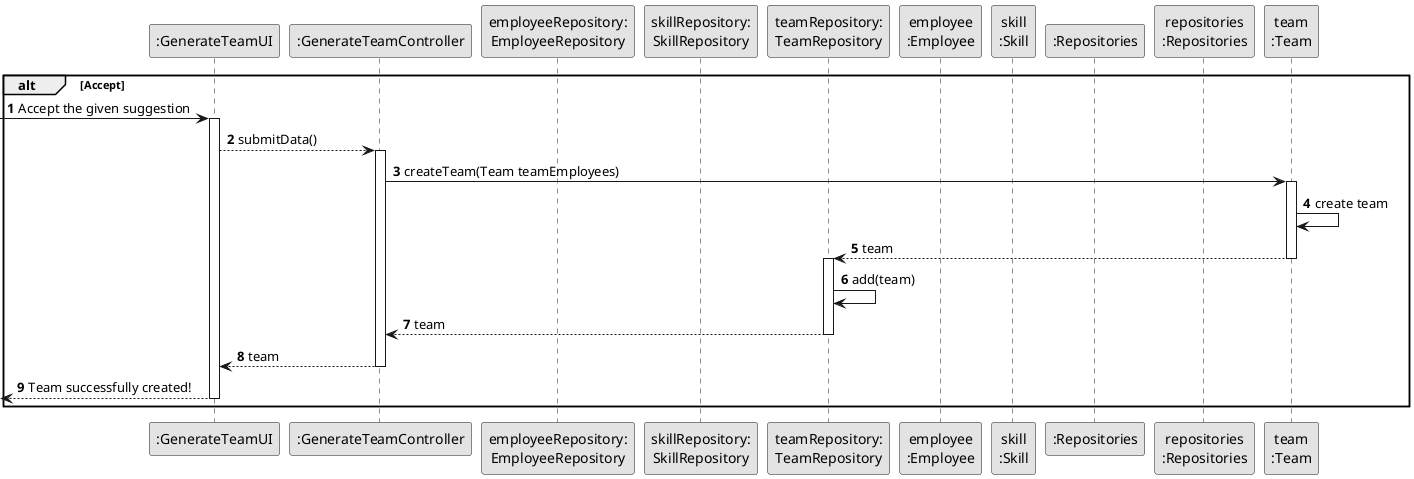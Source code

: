 @startuml
skinparam monochrome true
skinparam packageStyle rectangle
skinparam shadowing false

autonumber

'hide footbox

participant ":GenerateTeamUI" as UI
participant ":GenerateTeamController" as CTRL
participant "employeeRepository:\nEmployeeRepository" as EmployeeRepository
participant "skillRepository:\nSkillRepository" as SkillRepository
participant "teamRepository:\nTeamRepository" as TeamRepository
participant "employee\n:Employee" as EMP
participant "skill\n:Skill" as SKILL
participant ":Repositories" as RepositorySingleton
participant "repositories\n:Repositories" as PLAT
participant "team\n:Team" as TEAM
alt Accept
    -> UI : Accept the given suggestion
    activate UI
        UI --> CTRL : submitData()
        activate CTRL
        CTRL -> TEAM : createTeam(Team teamEmployees)
        activate TEAM
            TEAM -> TEAM : create team
            TEAM --> TeamRepository : team
        deactivate TEAM
        activate TeamRepository
            TeamRepository -> TeamRepository : add(team)
            TeamRepository --> CTRL : team
        deactivate TeamRepository
            CTRL --> UI : team
        deactivate CTRL
        <-- UI : Team successfully created!
    deactivate UI
End

@enduml

